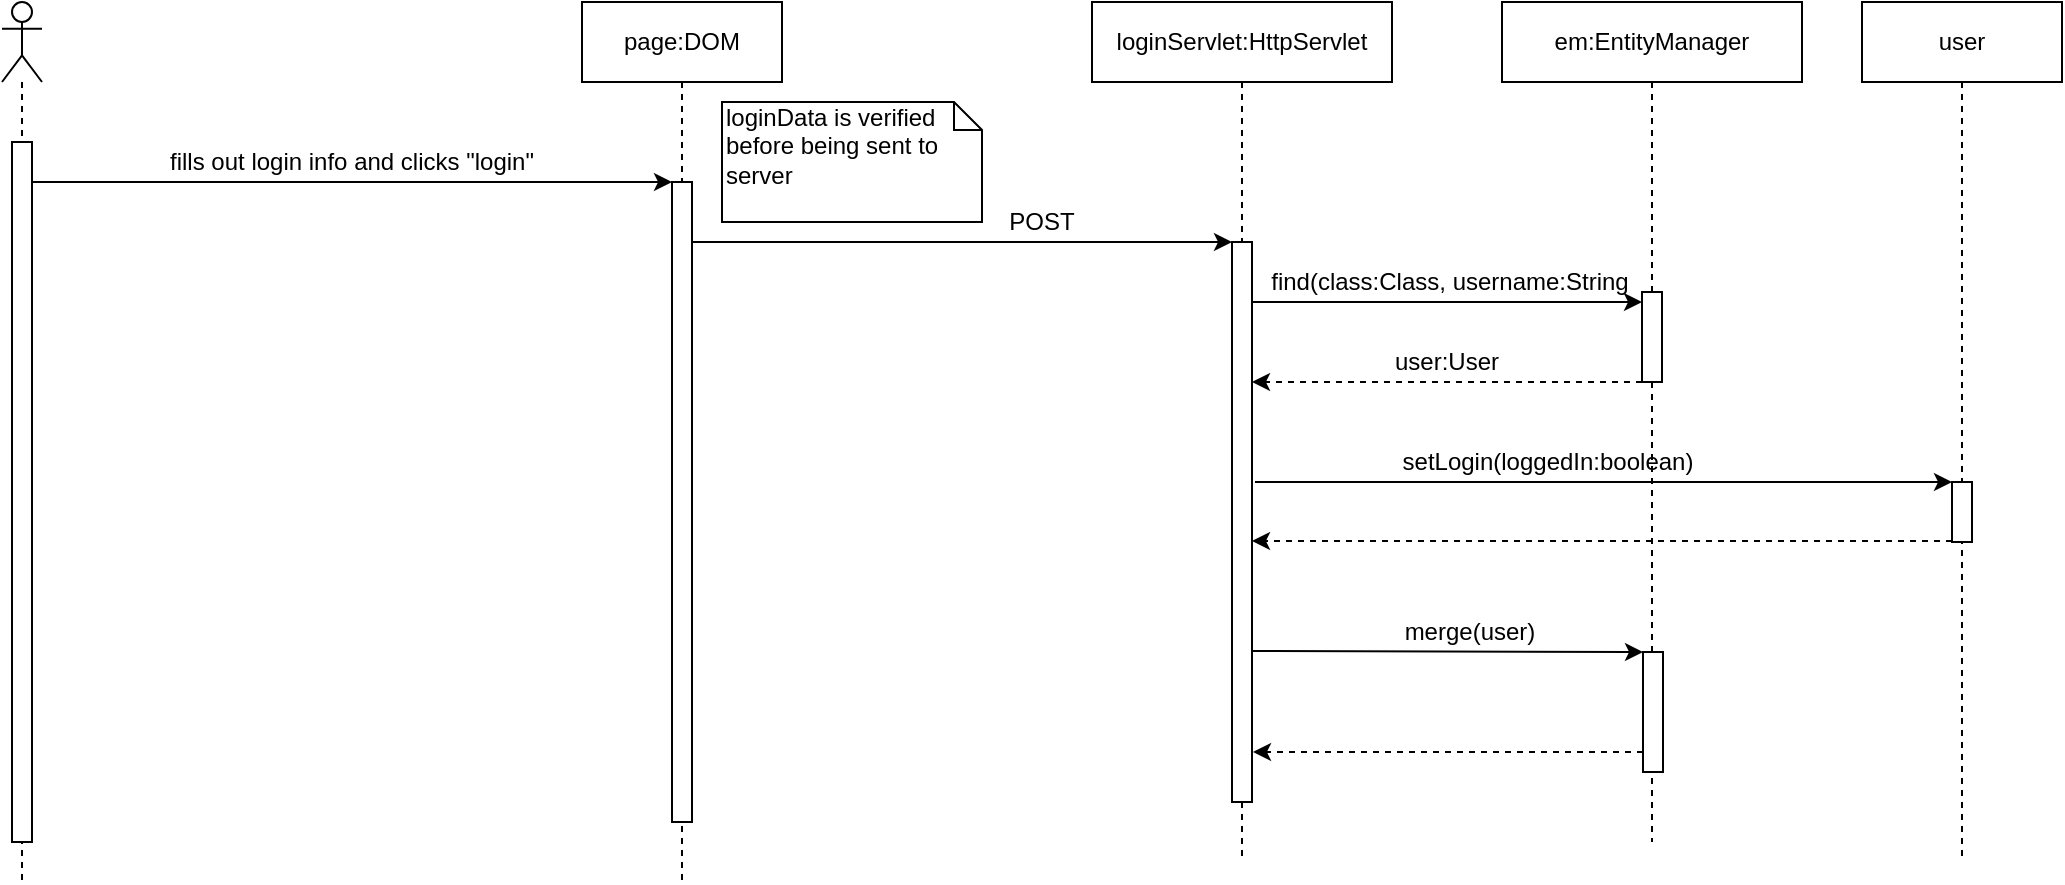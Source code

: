 <mxfile version="10.6.0" type="device"><diagram id="02oY3KgDiQQbcxxaakph" name="Page-1"><mxGraphModel dx="1010" dy="501" grid="1" gridSize="10" guides="1" tooltips="1" connect="1" arrows="1" fold="1" page="1" pageScale="1" pageWidth="850" pageHeight="1100" math="0" shadow="0"><root><mxCell id="0"/><mxCell id="1" parent="0"/><mxCell id="BYTSmCg2o7hHlCjhIf4w-1" value="" style="endArrow=classic;html=1;" edge="1" parent="1" source="BYTSmCg2o7hHlCjhIf4w-4" target="BYTSmCg2o7hHlCjhIf4w-6"><mxGeometry width="50" height="50" relative="1" as="geometry"><mxPoint x="110" y="110" as="sourcePoint"/><mxPoint x="360" y="110" as="targetPoint"/><Array as="points"><mxPoint x="320" y="110"/></Array></mxGeometry></mxCell><mxCell id="BYTSmCg2o7hHlCjhIf4w-2" value="fills out login info and clicks &quot;login&quot;" style="text;html=1;strokeColor=none;fillColor=none;align=center;verticalAlign=middle;whiteSpace=wrap;rounded=0;" vertex="1" parent="1"><mxGeometry x="115" y="90" width="240" height="20" as="geometry"/></mxCell><mxCell id="BYTSmCg2o7hHlCjhIf4w-3" value="" style="shape=umlLifeline;participant=umlActor;perimeter=lifelinePerimeter;whiteSpace=wrap;html=1;container=1;collapsible=0;recursiveResize=0;verticalAlign=top;spacingTop=36;labelBackgroundColor=#ffffff;outlineConnect=0;" vertex="1" parent="1"><mxGeometry x="60" y="20" width="20" height="440" as="geometry"/></mxCell><mxCell id="BYTSmCg2o7hHlCjhIf4w-4" value="" style="html=1;points=[];perimeter=orthogonalPerimeter;" vertex="1" parent="BYTSmCg2o7hHlCjhIf4w-3"><mxGeometry x="5" y="70" width="10" height="350" as="geometry"/></mxCell><mxCell id="BYTSmCg2o7hHlCjhIf4w-5" value="page:DOM" style="shape=umlLifeline;perimeter=lifelinePerimeter;whiteSpace=wrap;html=1;container=1;collapsible=0;recursiveResize=0;outlineConnect=0;" vertex="1" parent="1"><mxGeometry x="350" y="20" width="100" height="440" as="geometry"/></mxCell><mxCell id="BYTSmCg2o7hHlCjhIf4w-6" value="" style="html=1;points=[];perimeter=orthogonalPerimeter;" vertex="1" parent="BYTSmCg2o7hHlCjhIf4w-5"><mxGeometry x="45" y="90" width="10" height="320" as="geometry"/></mxCell><mxCell id="BYTSmCg2o7hHlCjhIf4w-7" value="loginData is verified before being sent to server" style="shape=note;whiteSpace=wrap;html=1;size=14;verticalAlign=top;align=left;spacingTop=-6;" vertex="1" parent="1"><mxGeometry x="420" y="70" width="130" height="60" as="geometry"/></mxCell><mxCell id="BYTSmCg2o7hHlCjhIf4w-8" value="" style="endArrow=classic;html=1;" edge="1" parent="1" source="BYTSmCg2o7hHlCjhIf4w-6" target="BYTSmCg2o7hHlCjhIf4w-11"><mxGeometry width="50" height="50" relative="1" as="geometry"><mxPoint x="420" y="140" as="sourcePoint"/><mxPoint x="670" y="140" as="targetPoint"/><Array as="points"><mxPoint x="640" y="140"/></Array></mxGeometry></mxCell><mxCell id="BYTSmCg2o7hHlCjhIf4w-9" value="POST" style="text;html=1;strokeColor=none;fillColor=none;align=center;verticalAlign=middle;whiteSpace=wrap;rounded=0;" vertex="1" parent="1"><mxGeometry x="555" y="120" width="50" height="20" as="geometry"/></mxCell><mxCell id="BYTSmCg2o7hHlCjhIf4w-10" value="loginServlet:HttpServlet" style="shape=umlLifeline;perimeter=lifelinePerimeter;whiteSpace=wrap;html=1;container=1;collapsible=0;recursiveResize=0;outlineConnect=0;" vertex="1" parent="1"><mxGeometry x="605" y="20" width="150" height="430" as="geometry"/></mxCell><mxCell id="BYTSmCg2o7hHlCjhIf4w-11" value="" style="html=1;points=[];perimeter=orthogonalPerimeter;" vertex="1" parent="BYTSmCg2o7hHlCjhIf4w-10"><mxGeometry x="70" y="120" width="10" height="280" as="geometry"/></mxCell><mxCell id="BYTSmCg2o7hHlCjhIf4w-12" value="em:EntityManager" style="shape=umlLifeline;perimeter=lifelinePerimeter;whiteSpace=wrap;html=1;container=1;collapsible=0;recursiveResize=0;outlineConnect=0;" vertex="1" parent="1"><mxGeometry x="810" y="20" width="150" height="420" as="geometry"/></mxCell><mxCell id="BYTSmCg2o7hHlCjhIf4w-13" value="" style="html=1;points=[];perimeter=orthogonalPerimeter;" vertex="1" parent="BYTSmCg2o7hHlCjhIf4w-12"><mxGeometry x="70" y="145" width="10" height="45" as="geometry"/></mxCell><mxCell id="BYTSmCg2o7hHlCjhIf4w-14" value="" style="html=1;points=[];perimeter=orthogonalPerimeter;" vertex="1" parent="BYTSmCg2o7hHlCjhIf4w-12"><mxGeometry x="70.5" y="325" width="10" height="60" as="geometry"/></mxCell><mxCell id="BYTSmCg2o7hHlCjhIf4w-15" value="" style="endArrow=classic;html=1;" edge="1" parent="1" source="BYTSmCg2o7hHlCjhIf4w-11" target="BYTSmCg2o7hHlCjhIf4w-13"><mxGeometry width="50" height="50" relative="1" as="geometry"><mxPoint x="690" y="169" as="sourcePoint"/><mxPoint x="860" y="169" as="targetPoint"/><Array as="points"><mxPoint x="860" y="170"/></Array></mxGeometry></mxCell><mxCell id="BYTSmCg2o7hHlCjhIf4w-16" value="find(class:Class, username:String" style="text;html=1;strokeColor=none;fillColor=none;align=center;verticalAlign=middle;whiteSpace=wrap;rounded=0;" vertex="1" parent="1"><mxGeometry x="690" y="150" width="188" height="20" as="geometry"/></mxCell><mxCell id="BYTSmCg2o7hHlCjhIf4w-17" value="" style="endArrow=classic;html=1;dashed=1;strokeColor=#000000;" edge="1" parent="1" source="BYTSmCg2o7hHlCjhIf4w-13" target="BYTSmCg2o7hHlCjhIf4w-11"><mxGeometry width="50" height="50" relative="1" as="geometry"><mxPoint x="870" y="210" as="sourcePoint"/><mxPoint x="690" y="210" as="targetPoint"/><Array as="points"><mxPoint x="850" y="210"/></Array></mxGeometry></mxCell><mxCell id="BYTSmCg2o7hHlCjhIf4w-18" value="user:User" style="text;html=1;strokeColor=none;fillColor=none;align=center;verticalAlign=middle;whiteSpace=wrap;rounded=0;" vertex="1" parent="1"><mxGeometry x="760" y="190" width="45" height="20" as="geometry"/></mxCell><mxCell id="BYTSmCg2o7hHlCjhIf4w-27" value="" style="endArrow=classic;html=1;" edge="1" parent="1" target="BYTSmCg2o7hHlCjhIf4w-14"><mxGeometry width="50" height="50" relative="1" as="geometry"><mxPoint x="685.5" y="344.5" as="sourcePoint"/><mxPoint x="835.5" y="344.5" as="targetPoint"/><Array as="points"/></mxGeometry></mxCell><mxCell id="BYTSmCg2o7hHlCjhIf4w-28" value="merge(user)" style="text;html=1;strokeColor=none;fillColor=none;align=center;verticalAlign=middle;whiteSpace=wrap;rounded=0;" vertex="1" parent="1"><mxGeometry x="755" y="325" width="78" height="20" as="geometry"/></mxCell><mxCell id="BYTSmCg2o7hHlCjhIf4w-29" value="" style="endArrow=classic;html=1;dashed=1;strokeColor=#000000;" edge="1" parent="1" source="BYTSmCg2o7hHlCjhIf4w-14"><mxGeometry width="50" height="50" relative="1" as="geometry"><mxPoint x="873" y="405" as="sourcePoint"/><mxPoint x="685.5" y="395" as="targetPoint"/><Array as="points"><mxPoint x="800.5" y="395"/></Array></mxGeometry></mxCell><mxCell id="BYTSmCg2o7hHlCjhIf4w-30" value="" style="endArrow=classic;html=1;" edge="1" parent="1" target="BYTSmCg2o7hHlCjhIf4w-33"><mxGeometry width="50" height="50" relative="1" as="geometry"><mxPoint x="686.5" y="260" as="sourcePoint"/><mxPoint x="1030" y="261" as="targetPoint"/><Array as="points"/></mxGeometry></mxCell><mxCell id="BYTSmCg2o7hHlCjhIf4w-31" value="setLogin(loggedIn:boolean)" style="text;html=1;strokeColor=none;fillColor=none;align=center;verticalAlign=middle;whiteSpace=wrap;rounded=0;" vertex="1" parent="1"><mxGeometry x="756" y="240" width="154" height="20" as="geometry"/></mxCell><mxCell id="BYTSmCg2o7hHlCjhIf4w-32" value="user" style="shape=umlLifeline;perimeter=lifelinePerimeter;whiteSpace=wrap;html=1;container=1;collapsible=0;recursiveResize=0;outlineConnect=0;" vertex="1" parent="1"><mxGeometry x="990" y="20" width="100" height="430" as="geometry"/></mxCell><mxCell id="BYTSmCg2o7hHlCjhIf4w-33" value="" style="html=1;points=[];perimeter=orthogonalPerimeter;" vertex="1" parent="BYTSmCg2o7hHlCjhIf4w-32"><mxGeometry x="45" y="240" width="10" height="30" as="geometry"/></mxCell><mxCell id="BYTSmCg2o7hHlCjhIf4w-34" value="" style="endArrow=classic;html=1;dashed=1;strokeColor=#000000;" edge="1" parent="1" source="BYTSmCg2o7hHlCjhIf4w-33" target="BYTSmCg2o7hHlCjhIf4w-11"><mxGeometry width="50" height="50" relative="1" as="geometry"><mxPoint x="1010" y="290" as="sourcePoint"/><mxPoint x="805" y="289.5" as="targetPoint"/><Array as="points"><mxPoint x="970" y="289.5"/></Array></mxGeometry></mxCell></root></mxGraphModel></diagram></mxfile>